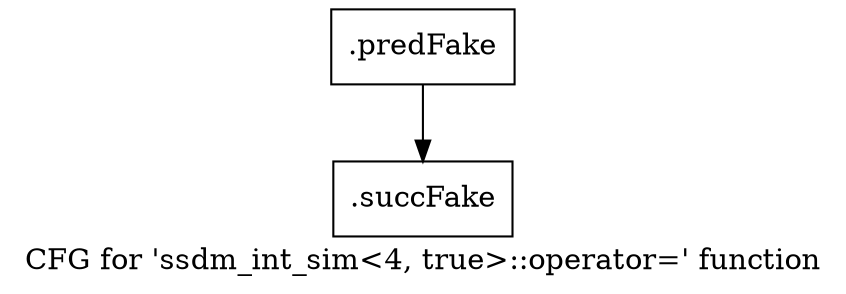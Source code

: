 digraph "CFG for 'ssdm_int_sim\<4, true\>::operator=' function" {
	label="CFG for 'ssdm_int_sim\<4, true\>::operator=' function";

	Node0x438f770 [shape=record,filename="",linenumber="",label="{.predFake}"];
	Node0x438f770 -> Node0x47b76d0[ callList="" memoryops="" filename="/media/miguel/NewVolume/Linux/Xilinx/Vitis_HLS/2020.2/include/ap_common.h" execusionnum="0"];
	Node0x47b76d0 [shape=record,filename="/media/miguel/NewVolume/Linux/Xilinx/Vitis_HLS/2020.2/include/ap_common.h",linenumber="639",label="{.succFake}"];
}

